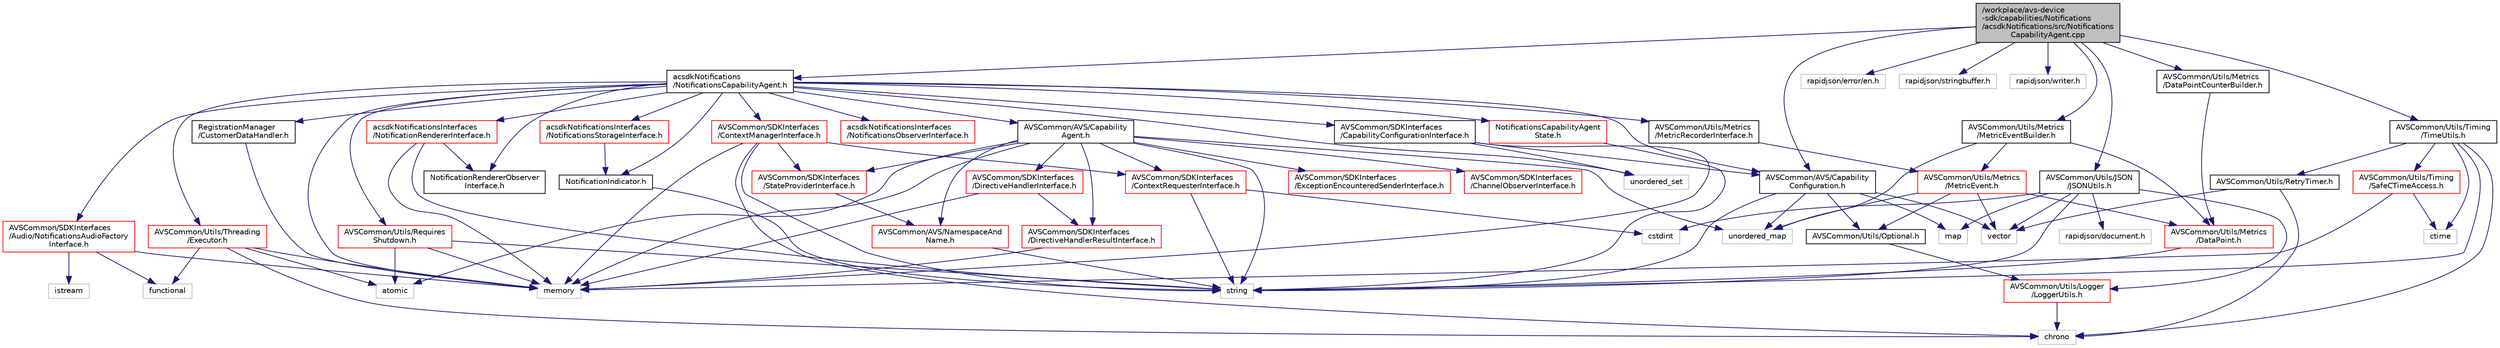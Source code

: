 digraph "/workplace/avs-device-sdk/capabilities/Notifications/acsdkNotifications/src/NotificationsCapabilityAgent.cpp"
{
  edge [fontname="Helvetica",fontsize="10",labelfontname="Helvetica",labelfontsize="10"];
  node [fontname="Helvetica",fontsize="10",shape=record];
  Node0 [label="/workplace/avs-device\l-sdk/capabilities/Notifications\l/acsdkNotifications/src/Notifications\lCapabilityAgent.cpp",height=0.2,width=0.4,color="black", fillcolor="grey75", style="filled", fontcolor="black"];
  Node0 -> Node1 [color="midnightblue",fontsize="10",style="solid",fontname="Helvetica"];
  Node1 [label="acsdkNotifications\l/NotificationsCapabilityAgent.h",height=0.2,width=0.4,color="black", fillcolor="white", style="filled",URL="$_notifications_capability_agent_8h.html"];
  Node1 -> Node2 [color="midnightblue",fontsize="10",style="solid",fontname="Helvetica"];
  Node2 [label="memory",height=0.2,width=0.4,color="grey75", fillcolor="white", style="filled"];
  Node1 -> Node3 [color="midnightblue",fontsize="10",style="solid",fontname="Helvetica"];
  Node3 [label="unordered_set",height=0.2,width=0.4,color="grey75", fillcolor="white", style="filled"];
  Node1 -> Node4 [color="midnightblue",fontsize="10",style="solid",fontname="Helvetica"];
  Node4 [label="AVSCommon/AVS/Capability\lAgent.h",height=0.2,width=0.4,color="black", fillcolor="white", style="filled",URL="$_capability_agent_8h.html"];
  Node4 -> Node5 [color="midnightblue",fontsize="10",style="solid",fontname="Helvetica"];
  Node5 [label="atomic",height=0.2,width=0.4,color="grey75", fillcolor="white", style="filled"];
  Node4 -> Node6 [color="midnightblue",fontsize="10",style="solid",fontname="Helvetica"];
  Node6 [label="unordered_map",height=0.2,width=0.4,color="grey75", fillcolor="white", style="filled"];
  Node4 -> Node7 [color="midnightblue",fontsize="10",style="solid",fontname="Helvetica"];
  Node7 [label="string",height=0.2,width=0.4,color="grey75", fillcolor="white", style="filled"];
  Node4 -> Node2 [color="midnightblue",fontsize="10",style="solid",fontname="Helvetica"];
  Node4 -> Node8 [color="midnightblue",fontsize="10",style="solid",fontname="Helvetica"];
  Node8 [label="AVSCommon/AVS/NamespaceAnd\lName.h",height=0.2,width=0.4,color="red", fillcolor="white", style="filled",URL="$_namespace_and_name_8h.html"];
  Node8 -> Node7 [color="midnightblue",fontsize="10",style="solid",fontname="Helvetica"];
  Node4 -> Node32 [color="midnightblue",fontsize="10",style="solid",fontname="Helvetica"];
  Node32 [label="AVSCommon/SDKInterfaces\l/ExceptionEncounteredSenderInterface.h",height=0.2,width=0.4,color="red", fillcolor="white", style="filled",URL="$_exception_encountered_sender_interface_8h.html"];
  Node4 -> Node34 [color="midnightblue",fontsize="10",style="solid",fontname="Helvetica"];
  Node34 [label="AVSCommon/SDKInterfaces\l/ChannelObserverInterface.h",height=0.2,width=0.4,color="red", fillcolor="white", style="filled",URL="$_channel_observer_interface_8h.html"];
  Node4 -> Node37 [color="midnightblue",fontsize="10",style="solid",fontname="Helvetica"];
  Node37 [label="AVSCommon/SDKInterfaces\l/ContextRequesterInterface.h",height=0.2,width=0.4,color="red", fillcolor="white", style="filled",URL="$_context_requester_interface_8h.html"];
  Node37 -> Node38 [color="midnightblue",fontsize="10",style="solid",fontname="Helvetica"];
  Node38 [label="cstdint",height=0.2,width=0.4,color="grey75", fillcolor="white", style="filled"];
  Node37 -> Node7 [color="midnightblue",fontsize="10",style="solid",fontname="Helvetica"];
  Node4 -> Node49 [color="midnightblue",fontsize="10",style="solid",fontname="Helvetica"];
  Node49 [label="AVSCommon/SDKInterfaces\l/StateProviderInterface.h",height=0.2,width=0.4,color="red", fillcolor="white", style="filled",URL="$_state_provider_interface_8h.html"];
  Node49 -> Node8 [color="midnightblue",fontsize="10",style="solid",fontname="Helvetica"];
  Node4 -> Node50 [color="midnightblue",fontsize="10",style="solid",fontname="Helvetica"];
  Node50 [label="AVSCommon/SDKInterfaces\l/DirectiveHandlerInterface.h",height=0.2,width=0.4,color="red", fillcolor="white", style="filled",URL="$_directive_handler_interface_8h.html"];
  Node50 -> Node2 [color="midnightblue",fontsize="10",style="solid",fontname="Helvetica"];
  Node50 -> Node70 [color="midnightblue",fontsize="10",style="solid",fontname="Helvetica"];
  Node70 [label="AVSCommon/SDKInterfaces\l/DirectiveHandlerResultInterface.h",height=0.2,width=0.4,color="red", fillcolor="white", style="filled",URL="$_directive_handler_result_interface_8h.html"];
  Node70 -> Node2 [color="midnightblue",fontsize="10",style="solid",fontname="Helvetica"];
  Node4 -> Node70 [color="midnightblue",fontsize="10",style="solid",fontname="Helvetica"];
  Node1 -> Node71 [color="midnightblue",fontsize="10",style="solid",fontname="Helvetica"];
  Node71 [label="AVSCommon/AVS/Capability\lConfiguration.h",height=0.2,width=0.4,color="black", fillcolor="white", style="filled",URL="$_capability_configuration_8h.html"];
  Node71 -> Node40 [color="midnightblue",fontsize="10",style="solid",fontname="Helvetica"];
  Node40 [label="map",height=0.2,width=0.4,color="grey75", fillcolor="white", style="filled"];
  Node71 -> Node7 [color="midnightblue",fontsize="10",style="solid",fontname="Helvetica"];
  Node71 -> Node6 [color="midnightblue",fontsize="10",style="solid",fontname="Helvetica"];
  Node71 -> Node17 [color="midnightblue",fontsize="10",style="solid",fontname="Helvetica"];
  Node17 [label="vector",height=0.2,width=0.4,color="grey75", fillcolor="white", style="filled"];
  Node71 -> Node11 [color="midnightblue",fontsize="10",style="solid",fontname="Helvetica"];
  Node11 [label="AVSCommon/Utils/Optional.h",height=0.2,width=0.4,color="black", fillcolor="white", style="filled",URL="$_optional_8h.html"];
  Node11 -> Node12 [color="midnightblue",fontsize="10",style="solid",fontname="Helvetica"];
  Node12 [label="AVSCommon/Utils/Logger\l/LoggerUtils.h",height=0.2,width=0.4,color="red", fillcolor="white", style="filled",URL="$_logger_utils_8h.html"];
  Node12 -> Node13 [color="midnightblue",fontsize="10",style="solid",fontname="Helvetica"];
  Node13 [label="chrono",height=0.2,width=0.4,color="grey75", fillcolor="white", style="filled"];
  Node1 -> Node72 [color="midnightblue",fontsize="10",style="solid",fontname="Helvetica"];
  Node72 [label="AVSCommon/SDKInterfaces\l/Audio/NotificationsAudioFactory\lInterface.h",height=0.2,width=0.4,color="red", fillcolor="white", style="filled",URL="$_notifications_audio_factory_interface_8h.html"];
  Node72 -> Node73 [color="midnightblue",fontsize="10",style="solid",fontname="Helvetica"];
  Node73 [label="istream",height=0.2,width=0.4,color="grey75", fillcolor="white", style="filled"];
  Node72 -> Node26 [color="midnightblue",fontsize="10",style="solid",fontname="Helvetica"];
  Node26 [label="functional",height=0.2,width=0.4,color="grey75", fillcolor="white", style="filled"];
  Node72 -> Node2 [color="midnightblue",fontsize="10",style="solid",fontname="Helvetica"];
  Node1 -> Node75 [color="midnightblue",fontsize="10",style="solid",fontname="Helvetica"];
  Node75 [label="AVSCommon/SDKInterfaces\l/CapabilityConfigurationInterface.h",height=0.2,width=0.4,color="black", fillcolor="white", style="filled",URL="$_capability_configuration_interface_8h.html"];
  Node75 -> Node2 [color="midnightblue",fontsize="10",style="solid",fontname="Helvetica"];
  Node75 -> Node3 [color="midnightblue",fontsize="10",style="solid",fontname="Helvetica"];
  Node75 -> Node71 [color="midnightblue",fontsize="10",style="solid",fontname="Helvetica"];
  Node1 -> Node76 [color="midnightblue",fontsize="10",style="solid",fontname="Helvetica"];
  Node76 [label="AVSCommon/SDKInterfaces\l/ContextManagerInterface.h",height=0.2,width=0.4,color="red", fillcolor="white", style="filled",URL="$_context_manager_interface_8h.html"];
  Node76 -> Node13 [color="midnightblue",fontsize="10",style="solid",fontname="Helvetica"];
  Node76 -> Node2 [color="midnightblue",fontsize="10",style="solid",fontname="Helvetica"];
  Node76 -> Node7 [color="midnightblue",fontsize="10",style="solid",fontname="Helvetica"];
  Node76 -> Node37 [color="midnightblue",fontsize="10",style="solid",fontname="Helvetica"];
  Node76 -> Node49 [color="midnightblue",fontsize="10",style="solid",fontname="Helvetica"];
  Node1 -> Node80 [color="midnightblue",fontsize="10",style="solid",fontname="Helvetica"];
  Node80 [label="AVSCommon/Utils/Metrics\l/MetricRecorderInterface.h",height=0.2,width=0.4,color="black", fillcolor="white", style="filled",URL="$_metric_recorder_interface_8h.html"];
  Node80 -> Node81 [color="midnightblue",fontsize="10",style="solid",fontname="Helvetica"];
  Node81 [label="AVSCommon/Utils/Metrics\l/MetricEvent.h",height=0.2,width=0.4,color="red", fillcolor="white", style="filled",URL="$_metric_event_8h.html"];
  Node81 -> Node6 [color="midnightblue",fontsize="10",style="solid",fontname="Helvetica"];
  Node81 -> Node17 [color="midnightblue",fontsize="10",style="solid",fontname="Helvetica"];
  Node81 -> Node82 [color="midnightblue",fontsize="10",style="solid",fontname="Helvetica"];
  Node82 [label="AVSCommon/Utils/Metrics\l/DataPoint.h",height=0.2,width=0.4,color="red", fillcolor="white", style="filled",URL="$_data_point_8h.html"];
  Node82 -> Node7 [color="midnightblue",fontsize="10",style="solid",fontname="Helvetica"];
  Node81 -> Node11 [color="midnightblue",fontsize="10",style="solid",fontname="Helvetica"];
  Node1 -> Node85 [color="midnightblue",fontsize="10",style="solid",fontname="Helvetica"];
  Node85 [label="AVSCommon/Utils/Requires\lShutdown.h",height=0.2,width=0.4,color="red", fillcolor="white", style="filled",URL="$_requires_shutdown_8h.html"];
  Node85 -> Node5 [color="midnightblue",fontsize="10",style="solid",fontname="Helvetica"];
  Node85 -> Node2 [color="midnightblue",fontsize="10",style="solid",fontname="Helvetica"];
  Node85 -> Node7 [color="midnightblue",fontsize="10",style="solid",fontname="Helvetica"];
  Node1 -> Node86 [color="midnightblue",fontsize="10",style="solid",fontname="Helvetica"];
  Node86 [label="AVSCommon/Utils/Threading\l/Executor.h",height=0.2,width=0.4,color="red", fillcolor="white", style="filled",URL="$_executor_8h.html"];
  Node86 -> Node5 [color="midnightblue",fontsize="10",style="solid",fontname="Helvetica"];
  Node86 -> Node13 [color="midnightblue",fontsize="10",style="solid",fontname="Helvetica"];
  Node86 -> Node26 [color="midnightblue",fontsize="10",style="solid",fontname="Helvetica"];
  Node86 -> Node2 [color="midnightblue",fontsize="10",style="solid",fontname="Helvetica"];
  Node1 -> Node96 [color="midnightblue",fontsize="10",style="solid",fontname="Helvetica"];
  Node96 [label="RegistrationManager\l/CustomerDataHandler.h",height=0.2,width=0.4,color="black", fillcolor="white", style="filled",URL="$_customer_data_handler_8h.html"];
  Node96 -> Node2 [color="midnightblue",fontsize="10",style="solid",fontname="Helvetica"];
  Node1 -> Node97 [color="midnightblue",fontsize="10",style="solid",fontname="Helvetica"];
  Node97 [label="NotificationIndicator.h",height=0.2,width=0.4,color="black", fillcolor="white", style="filled",URL="$_notification_indicator_8h.html"];
  Node97 -> Node7 [color="midnightblue",fontsize="10",style="solid",fontname="Helvetica"];
  Node1 -> Node98 [color="midnightblue",fontsize="10",style="solid",fontname="Helvetica"];
  Node98 [label="NotificationsCapabilityAgent\lState.h",height=0.2,width=0.4,color="red", fillcolor="white", style="filled",URL="$_notifications_capability_agent_state_8h.html"];
  Node98 -> Node7 [color="midnightblue",fontsize="10",style="solid",fontname="Helvetica"];
  Node1 -> Node99 [color="midnightblue",fontsize="10",style="solid",fontname="Helvetica"];
  Node99 [label="acsdkNotificationsInterfaces\l/NotificationRendererInterface.h",height=0.2,width=0.4,color="red", fillcolor="white", style="filled",URL="$_notification_renderer_interface_8h.html"];
  Node99 -> Node2 [color="midnightblue",fontsize="10",style="solid",fontname="Helvetica"];
  Node99 -> Node7 [color="midnightblue",fontsize="10",style="solid",fontname="Helvetica"];
  Node99 -> Node100 [color="midnightblue",fontsize="10",style="solid",fontname="Helvetica"];
  Node100 [label="NotificationRendererObserver\lInterface.h",height=0.2,width=0.4,color="black", fillcolor="white", style="filled",URL="$_notification_renderer_observer_interface_8h.html"];
  Node1 -> Node100 [color="midnightblue",fontsize="10",style="solid",fontname="Helvetica"];
  Node1 -> Node101 [color="midnightblue",fontsize="10",style="solid",fontname="Helvetica"];
  Node101 [label="acsdkNotificationsInterfaces\l/NotificationsObserverInterface.h",height=0.2,width=0.4,color="red", fillcolor="white", style="filled",URL="$_notifications_observer_interface_8h.html"];
  Node1 -> Node103 [color="midnightblue",fontsize="10",style="solid",fontname="Helvetica"];
  Node103 [label="acsdkNotificationsInterfaces\l/NotificationsStorageInterface.h",height=0.2,width=0.4,color="red", fillcolor="white", style="filled",URL="$_notifications_storage_interface_8h.html"];
  Node103 -> Node97 [color="midnightblue",fontsize="10",style="solid",fontname="Helvetica"];
  Node0 -> Node104 [color="midnightblue",fontsize="10",style="solid",fontname="Helvetica"];
  Node104 [label="rapidjson/error/en.h",height=0.2,width=0.4,color="grey75", fillcolor="white", style="filled"];
  Node0 -> Node105 [color="midnightblue",fontsize="10",style="solid",fontname="Helvetica"];
  Node105 [label="rapidjson/stringbuffer.h",height=0.2,width=0.4,color="grey75", fillcolor="white", style="filled"];
  Node0 -> Node106 [color="midnightblue",fontsize="10",style="solid",fontname="Helvetica"];
  Node106 [label="rapidjson/writer.h",height=0.2,width=0.4,color="grey75", fillcolor="white", style="filled"];
  Node0 -> Node71 [color="midnightblue",fontsize="10",style="solid",fontname="Helvetica"];
  Node0 -> Node107 [color="midnightblue",fontsize="10",style="solid",fontname="Helvetica"];
  Node107 [label="AVSCommon/Utils/JSON\l/JSONUtils.h",height=0.2,width=0.4,color="black", fillcolor="white", style="filled",URL="$_j_s_o_n_utils_8h.html"];
  Node107 -> Node38 [color="midnightblue",fontsize="10",style="solid",fontname="Helvetica"];
  Node107 -> Node40 [color="midnightblue",fontsize="10",style="solid",fontname="Helvetica"];
  Node107 -> Node7 [color="midnightblue",fontsize="10",style="solid",fontname="Helvetica"];
  Node107 -> Node17 [color="midnightblue",fontsize="10",style="solid",fontname="Helvetica"];
  Node107 -> Node22 [color="midnightblue",fontsize="10",style="solid",fontname="Helvetica"];
  Node22 [label="rapidjson/document.h",height=0.2,width=0.4,color="grey75", fillcolor="white", style="filled"];
  Node107 -> Node12 [color="midnightblue",fontsize="10",style="solid",fontname="Helvetica"];
  Node0 -> Node108 [color="midnightblue",fontsize="10",style="solid",fontname="Helvetica"];
  Node108 [label="AVSCommon/Utils/Metrics\l/DataPointCounterBuilder.h",height=0.2,width=0.4,color="black", fillcolor="white", style="filled",URL="$_data_point_counter_builder_8h.html"];
  Node108 -> Node82 [color="midnightblue",fontsize="10",style="solid",fontname="Helvetica"];
  Node0 -> Node109 [color="midnightblue",fontsize="10",style="solid",fontname="Helvetica"];
  Node109 [label="AVSCommon/Utils/Metrics\l/MetricEventBuilder.h",height=0.2,width=0.4,color="black", fillcolor="white", style="filled",URL="$_metric_event_builder_8h.html"];
  Node109 -> Node6 [color="midnightblue",fontsize="10",style="solid",fontname="Helvetica"];
  Node109 -> Node82 [color="midnightblue",fontsize="10",style="solid",fontname="Helvetica"];
  Node109 -> Node81 [color="midnightblue",fontsize="10",style="solid",fontname="Helvetica"];
  Node0 -> Node43 [color="midnightblue",fontsize="10",style="solid",fontname="Helvetica"];
  Node43 [label="AVSCommon/Utils/Timing\l/TimeUtils.h",height=0.2,width=0.4,color="black", fillcolor="white", style="filled",URL="$_time_utils_8h.html"];
  Node43 -> Node13 [color="midnightblue",fontsize="10",style="solid",fontname="Helvetica"];
  Node43 -> Node44 [color="midnightblue",fontsize="10",style="solid",fontname="Helvetica"];
  Node44 [label="ctime",height=0.2,width=0.4,color="grey75", fillcolor="white", style="filled"];
  Node43 -> Node7 [color="midnightblue",fontsize="10",style="solid",fontname="Helvetica"];
  Node43 -> Node45 [color="midnightblue",fontsize="10",style="solid",fontname="Helvetica"];
  Node45 [label="AVSCommon/Utils/RetryTimer.h",height=0.2,width=0.4,color="black", fillcolor="white", style="filled",URL="$_retry_timer_8h.html"];
  Node45 -> Node13 [color="midnightblue",fontsize="10",style="solid",fontname="Helvetica"];
  Node45 -> Node17 [color="midnightblue",fontsize="10",style="solid",fontname="Helvetica"];
  Node43 -> Node46 [color="midnightblue",fontsize="10",style="solid",fontname="Helvetica"];
  Node46 [label="AVSCommon/Utils/Timing\l/SafeCTimeAccess.h",height=0.2,width=0.4,color="red", fillcolor="white", style="filled",URL="$_safe_c_time_access_8h.html"];
  Node46 -> Node44 [color="midnightblue",fontsize="10",style="solid",fontname="Helvetica"];
  Node46 -> Node2 [color="midnightblue",fontsize="10",style="solid",fontname="Helvetica"];
}
